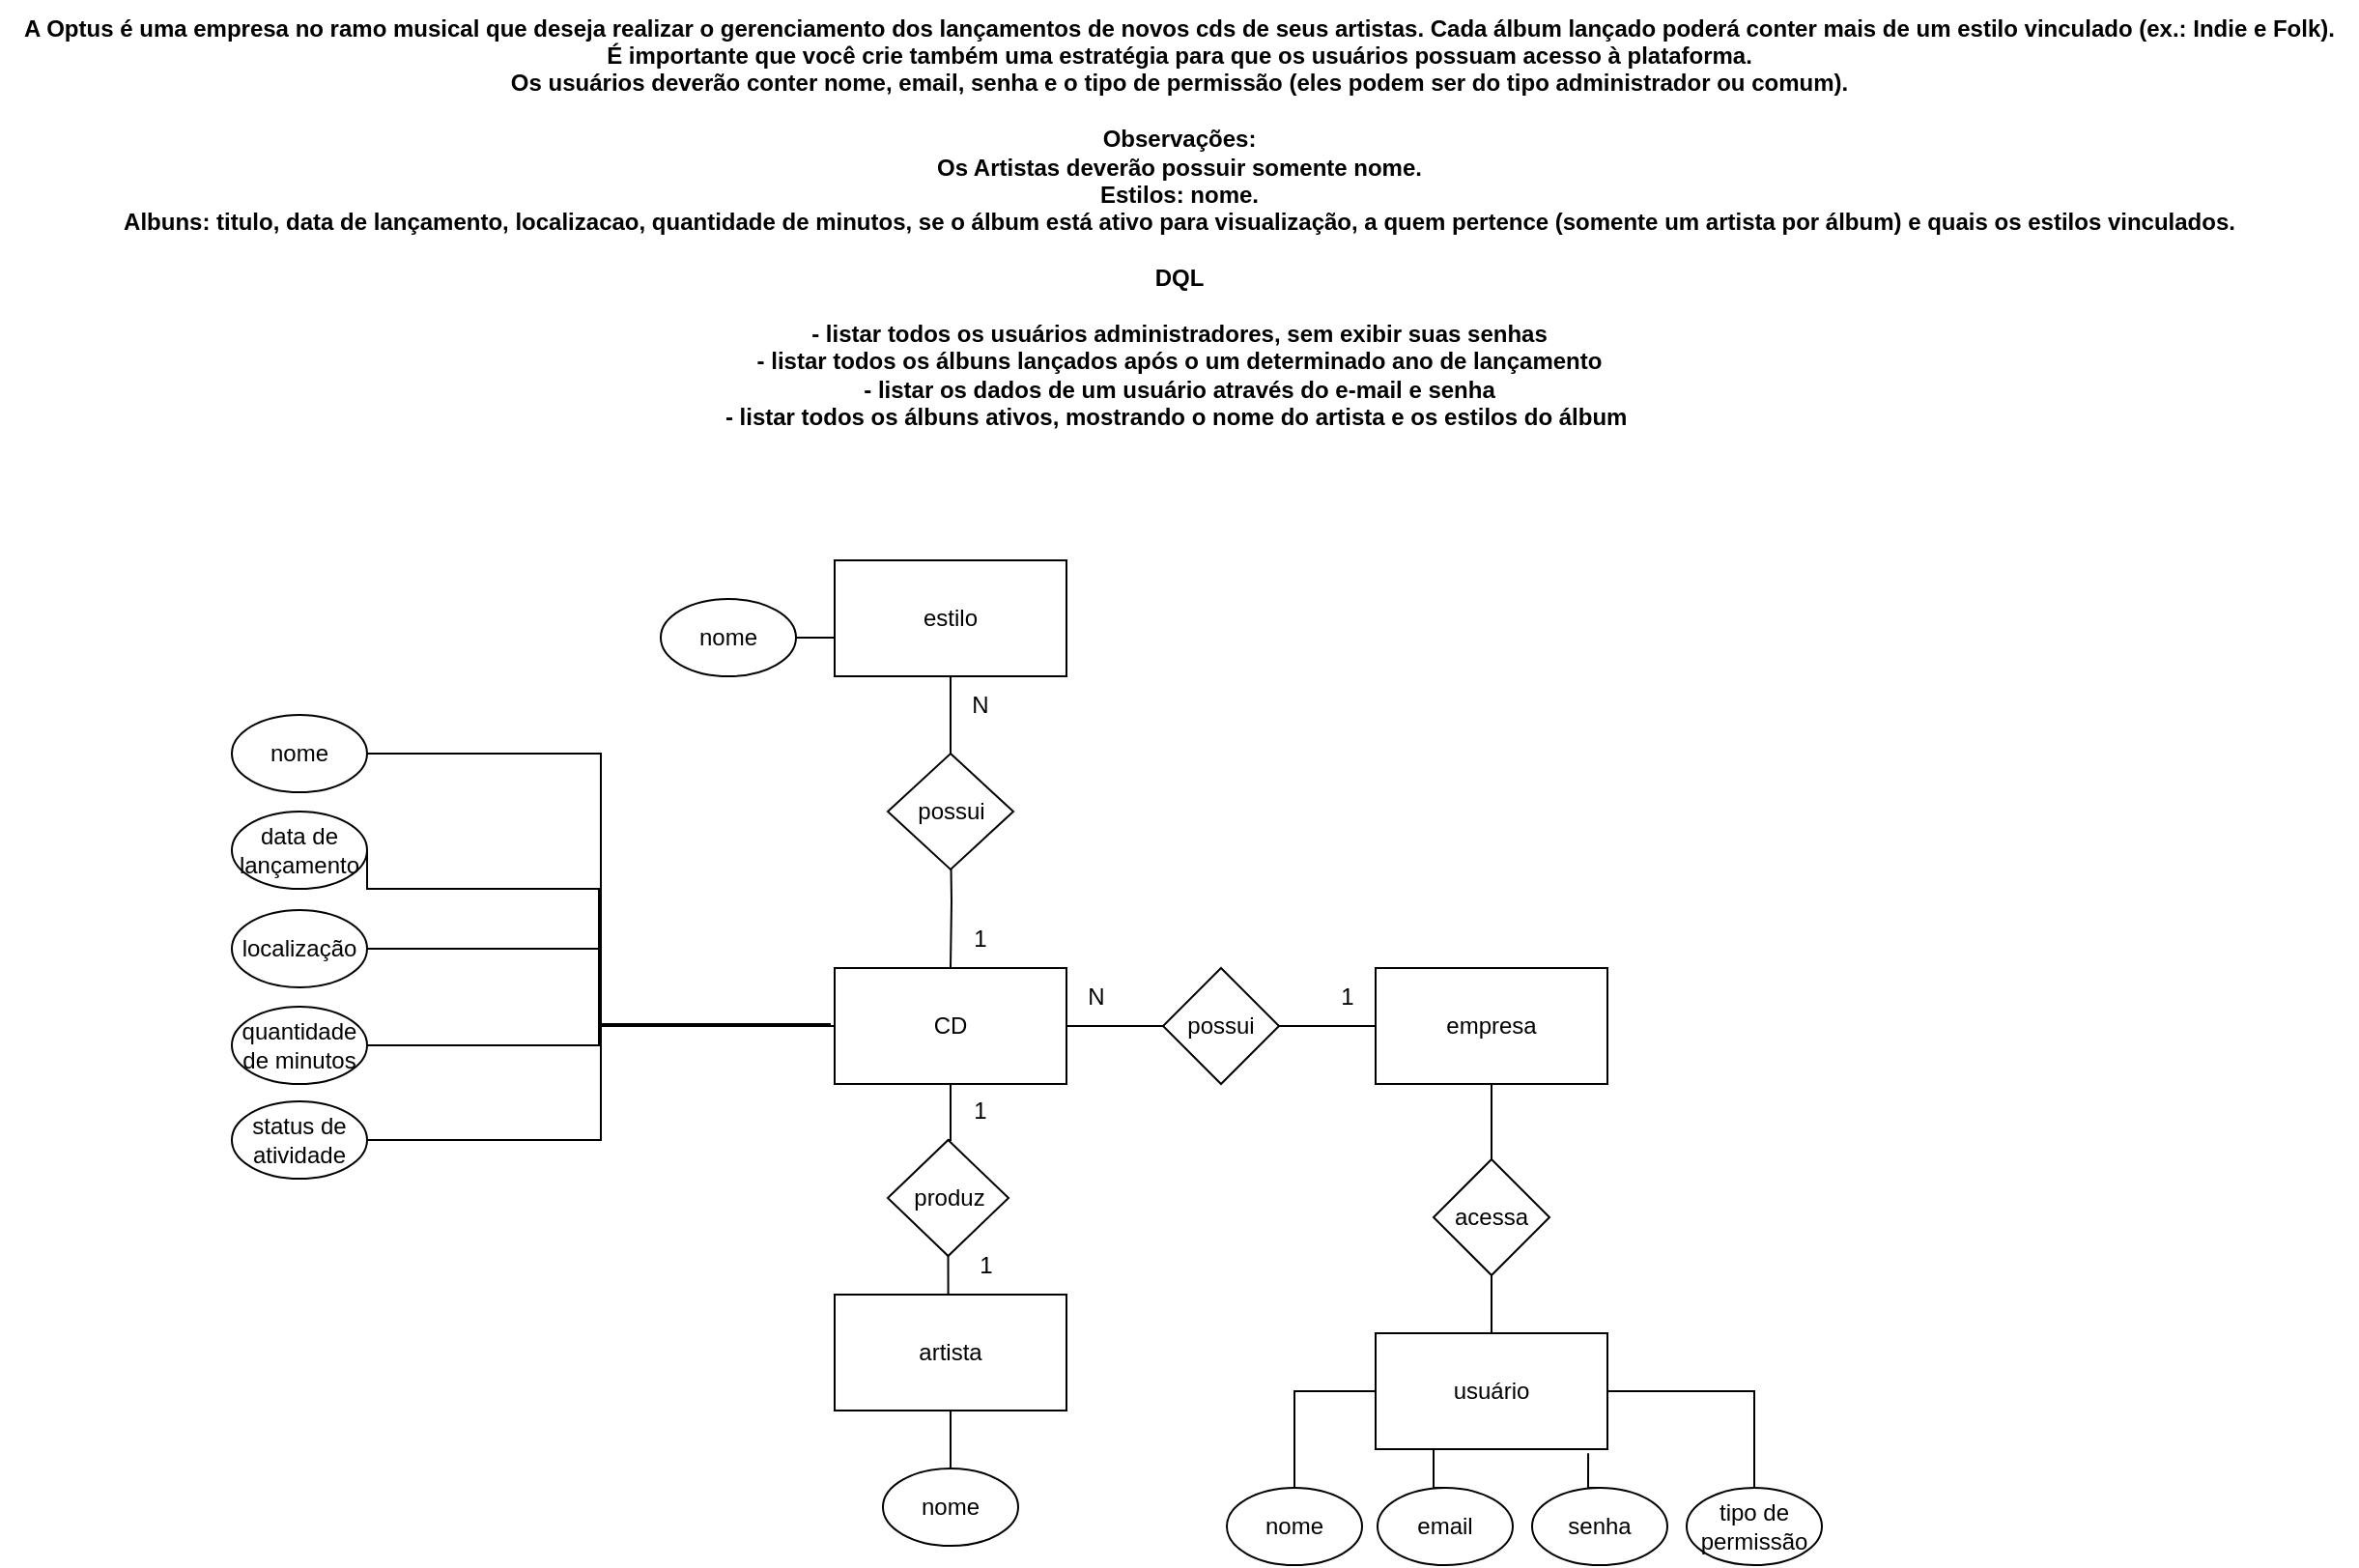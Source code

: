 <mxfile version="21.6.5" type="device">
  <diagram name="Página-1" id="wUt6bu2cucrQEqc247po">
    <mxGraphModel dx="2062" dy="721" grid="1" gridSize="10" guides="1" tooltips="1" connect="1" arrows="1" fold="1" page="1" pageScale="1" pageWidth="827" pageHeight="1169" math="0" shadow="0">
      <root>
        <mxCell id="0" />
        <mxCell id="1" parent="0" />
        <mxCell id="kWm02lygD7cGhgR4Ec7L-1" value="&lt;div&gt;&lt;b&gt;A Optus é uma empresa no ramo musical que deseja realizar o gerenciamento dos lançamentos de novos cds de seus artistas. Cada álbum lançado poderá conter mais de um estilo vinculado (ex.: Indie e Folk).&lt;/b&gt;&lt;/div&gt;&lt;div&gt;&lt;b&gt;É importante que você crie também uma estratégia para que os usuários possuam acesso à plataforma.&lt;/b&gt;&lt;/div&gt;&lt;div&gt;&lt;b&gt;Os usuários deverão conter nome, email, senha e o tipo de permissão (eles podem ser do tipo administrador ou comum).&lt;/b&gt;&lt;/div&gt;&lt;div&gt;&lt;b&gt;&lt;br&gt;&lt;/b&gt;&lt;/div&gt;&lt;div&gt;&lt;b&gt;Observações:&lt;/b&gt;&lt;/div&gt;&lt;div&gt;&lt;b&gt;Os Artistas deverão possuir somente nome.&lt;/b&gt;&lt;/div&gt;&lt;div&gt;&lt;b&gt;Estilos: nome.&lt;/b&gt;&lt;/div&gt;&lt;div&gt;&lt;b&gt;Albuns: titulo, data de lançamento, localizacao, quantidade de minutos, se o álbum está ativo para visualização, a quem pertence (somente um artista por álbum) e quais os estilos vinculados.&lt;/b&gt;&lt;/div&gt;&lt;div&gt;&lt;b&gt;&lt;br&gt;&lt;/b&gt;&lt;/div&gt;&lt;div&gt;&lt;b&gt;DQL&lt;/b&gt;&lt;/div&gt;&lt;div&gt;&lt;b&gt;&lt;br&gt;&lt;/b&gt;&lt;/div&gt;&lt;div&gt;&lt;b&gt;- listar todos os usuários administradores, sem exibir suas senhas&lt;/b&gt;&lt;/div&gt;&lt;div&gt;&lt;b&gt;- listar todos os álbuns lançados após o um determinado ano de lançamento&lt;/b&gt;&lt;/div&gt;&lt;div&gt;&lt;b&gt;- listar os dados de um usuário através do e-mail e senha&lt;/b&gt;&lt;/div&gt;&lt;div&gt;&lt;b&gt;- listar todos os álbuns ativos, mostrando o nome do artista e os estilos do álbum&amp;nbsp;&lt;/b&gt;&lt;/div&gt;" style="text;html=1;align=center;verticalAlign=middle;resizable=1;points=[];autosize=1;strokeColor=none;fillColor=none;movable=1;rotatable=1;deletable=1;editable=1;locked=0;connectable=1;" vertex="1" parent="1">
          <mxGeometry x="-180" y="140" width="1220" height="230" as="geometry" />
        </mxCell>
        <mxCell id="kWm02lygD7cGhgR4Ec7L-24" style="edgeStyle=orthogonalEdgeStyle;rounded=0;orthogonalLoop=1;jettySize=auto;html=1;exitX=0.5;exitY=1;exitDx=0;exitDy=0;endArrow=none;endFill=0;" edge="1" parent="1" source="kWm02lygD7cGhgR4Ec7L-2" target="kWm02lygD7cGhgR4Ec7L-22">
          <mxGeometry relative="1" as="geometry" />
        </mxCell>
        <mxCell id="kWm02lygD7cGhgR4Ec7L-2" value="empresa" style="rounded=0;whiteSpace=wrap;html=1;" vertex="1" parent="1">
          <mxGeometry x="532" y="641" width="120" height="60" as="geometry" />
        </mxCell>
        <mxCell id="kWm02lygD7cGhgR4Ec7L-8" style="edgeStyle=orthogonalEdgeStyle;rounded=0;orthogonalLoop=1;jettySize=auto;html=1;exitX=1;exitY=0.5;exitDx=0;exitDy=0;entryX=0;entryY=0.5;entryDx=0;entryDy=0;endArrow=none;endFill=0;" edge="1" parent="1" source="kWm02lygD7cGhgR4Ec7L-5" target="kWm02lygD7cGhgR4Ec7L-2">
          <mxGeometry relative="1" as="geometry" />
        </mxCell>
        <mxCell id="kWm02lygD7cGhgR4Ec7L-5" value="possui" style="rhombus;whiteSpace=wrap;html=1;" vertex="1" parent="1">
          <mxGeometry x="422" y="641" width="60" height="60" as="geometry" />
        </mxCell>
        <mxCell id="kWm02lygD7cGhgR4Ec7L-7" style="edgeStyle=orthogonalEdgeStyle;rounded=0;orthogonalLoop=1;jettySize=auto;html=1;exitX=1;exitY=0.5;exitDx=0;exitDy=0;entryX=0;entryY=0.5;entryDx=0;entryDy=0;endArrow=none;endFill=0;" edge="1" parent="1" source="kWm02lygD7cGhgR4Ec7L-6" target="kWm02lygD7cGhgR4Ec7L-5">
          <mxGeometry relative="1" as="geometry" />
        </mxCell>
        <mxCell id="kWm02lygD7cGhgR4Ec7L-6" value="CD" style="rounded=0;whiteSpace=wrap;html=1;" vertex="1" parent="1">
          <mxGeometry x="252" y="641" width="120" height="60" as="geometry" />
        </mxCell>
        <mxCell id="kWm02lygD7cGhgR4Ec7L-16" style="edgeStyle=orthogonalEdgeStyle;rounded=0;orthogonalLoop=1;jettySize=auto;html=1;exitX=0.5;exitY=1;exitDx=0;exitDy=0;entryX=0.5;entryY=0;entryDx=0;entryDy=0;endArrow=none;endFill=0;" edge="1" parent="1" target="kWm02lygD7cGhgR4Ec7L-6">
          <mxGeometry relative="1" as="geometry">
            <mxPoint x="312" y="571" as="sourcePoint" />
          </mxGeometry>
        </mxCell>
        <mxCell id="kWm02lygD7cGhgR4Ec7L-13" value="estilo" style="rounded=0;whiteSpace=wrap;html=1;" vertex="1" parent="1">
          <mxGeometry x="252" y="430" width="120" height="60" as="geometry" />
        </mxCell>
        <mxCell id="kWm02lygD7cGhgR4Ec7L-15" style="edgeStyle=orthogonalEdgeStyle;rounded=0;orthogonalLoop=1;jettySize=auto;html=1;exitX=1;exitY=0.5;exitDx=0;exitDy=0;endArrow=none;endFill=0;" edge="1" parent="1" source="kWm02lygD7cGhgR4Ec7L-14" target="kWm02lygD7cGhgR4Ec7L-13">
          <mxGeometry relative="1" as="geometry">
            <mxPoint x="252" y="541" as="targetPoint" />
          </mxGeometry>
        </mxCell>
        <mxCell id="kWm02lygD7cGhgR4Ec7L-14" value="nome" style="ellipse;whiteSpace=wrap;html=1;" vertex="1" parent="1">
          <mxGeometry x="162" y="450" width="70" height="40" as="geometry" />
        </mxCell>
        <mxCell id="kWm02lygD7cGhgR4Ec7L-17" value="N" style="text;html=1;align=center;verticalAlign=middle;resizable=0;points=[];autosize=1;strokeColor=none;fillColor=none;" vertex="1" parent="1">
          <mxGeometry x="312" y="490" width="30" height="30" as="geometry" />
        </mxCell>
        <mxCell id="kWm02lygD7cGhgR4Ec7L-18" value="1" style="text;html=1;align=center;verticalAlign=middle;resizable=0;points=[];autosize=1;strokeColor=none;fillColor=none;" vertex="1" parent="1">
          <mxGeometry x="312" y="611" width="30" height="30" as="geometry" />
        </mxCell>
        <mxCell id="kWm02lygD7cGhgR4Ec7L-22" value="acessa" style="rhombus;whiteSpace=wrap;html=1;" vertex="1" parent="1">
          <mxGeometry x="562" y="740" width="60" height="60" as="geometry" />
        </mxCell>
        <mxCell id="kWm02lygD7cGhgR4Ec7L-25" style="edgeStyle=orthogonalEdgeStyle;rounded=0;orthogonalLoop=1;jettySize=auto;html=1;exitX=0.5;exitY=0;exitDx=0;exitDy=0;entryX=0.5;entryY=1;entryDx=0;entryDy=0;endArrow=none;endFill=0;" edge="1" parent="1" source="kWm02lygD7cGhgR4Ec7L-23" target="kWm02lygD7cGhgR4Ec7L-22">
          <mxGeometry relative="1" as="geometry" />
        </mxCell>
        <mxCell id="kWm02lygD7cGhgR4Ec7L-23" value="usuário" style="rounded=0;whiteSpace=wrap;html=1;" vertex="1" parent="1">
          <mxGeometry x="532" y="830" width="120" height="60" as="geometry" />
        </mxCell>
        <mxCell id="kWm02lygD7cGhgR4Ec7L-28" style="edgeStyle=orthogonalEdgeStyle;rounded=0;orthogonalLoop=1;jettySize=auto;html=1;exitX=0.5;exitY=0;exitDx=0;exitDy=0;entryX=0.5;entryY=1;entryDx=0;entryDy=0;endArrow=none;endFill=0;" edge="1" parent="1" source="kWm02lygD7cGhgR4Ec7L-27" target="kWm02lygD7cGhgR4Ec7L-13">
          <mxGeometry relative="1" as="geometry" />
        </mxCell>
        <mxCell id="kWm02lygD7cGhgR4Ec7L-27" value="possui" style="rhombus;whiteSpace=wrap;html=1;" vertex="1" parent="1">
          <mxGeometry x="279.5" y="530" width="65" height="60" as="geometry" />
        </mxCell>
        <mxCell id="kWm02lygD7cGhgR4Ec7L-31" style="edgeStyle=orthogonalEdgeStyle;rounded=0;orthogonalLoop=1;jettySize=auto;html=1;exitX=1;exitY=0.5;exitDx=0;exitDy=0;entryX=0;entryY=0.5;entryDx=0;entryDy=0;endArrow=none;endFill=0;" edge="1" parent="1" source="kWm02lygD7cGhgR4Ec7L-30" target="kWm02lygD7cGhgR4Ec7L-6">
          <mxGeometry relative="1" as="geometry" />
        </mxCell>
        <mxCell id="kWm02lygD7cGhgR4Ec7L-30" value="nome" style="ellipse;whiteSpace=wrap;html=1;" vertex="1" parent="1">
          <mxGeometry x="-60" y="510" width="70" height="40" as="geometry" />
        </mxCell>
        <mxCell id="kWm02lygD7cGhgR4Ec7L-36" style="edgeStyle=orthogonalEdgeStyle;rounded=0;orthogonalLoop=1;jettySize=auto;html=1;exitX=0.5;exitY=0;exitDx=0;exitDy=0;entryX=0.5;entryY=1;entryDx=0;entryDy=0;endArrow=none;endFill=0;" edge="1" parent="1" source="kWm02lygD7cGhgR4Ec7L-32" target="kWm02lygD7cGhgR4Ec7L-33">
          <mxGeometry relative="1" as="geometry" />
        </mxCell>
        <mxCell id="kWm02lygD7cGhgR4Ec7L-32" value="artista" style="rounded=0;whiteSpace=wrap;html=1;" vertex="1" parent="1">
          <mxGeometry x="252" y="810" width="120" height="60" as="geometry" />
        </mxCell>
        <mxCell id="kWm02lygD7cGhgR4Ec7L-37" style="edgeStyle=orthogonalEdgeStyle;rounded=0;orthogonalLoop=1;jettySize=auto;html=1;exitX=0.5;exitY=0;exitDx=0;exitDy=0;entryX=0.5;entryY=1;entryDx=0;entryDy=0;endArrow=none;endFill=0;" edge="1" parent="1" source="kWm02lygD7cGhgR4Ec7L-33" target="kWm02lygD7cGhgR4Ec7L-6">
          <mxGeometry relative="1" as="geometry" />
        </mxCell>
        <mxCell id="kWm02lygD7cGhgR4Ec7L-33" value="produz" style="rhombus;whiteSpace=wrap;html=1;" vertex="1" parent="1">
          <mxGeometry x="279.5" y="730" width="62.5" height="60" as="geometry" />
        </mxCell>
        <mxCell id="kWm02lygD7cGhgR4Ec7L-35" style="edgeStyle=orthogonalEdgeStyle;rounded=0;orthogonalLoop=1;jettySize=auto;html=1;exitX=0.5;exitY=0;exitDx=0;exitDy=0;entryX=0.5;entryY=1;entryDx=0;entryDy=0;endArrow=none;endFill=0;" edge="1" parent="1" source="kWm02lygD7cGhgR4Ec7L-34" target="kWm02lygD7cGhgR4Ec7L-32">
          <mxGeometry relative="1" as="geometry" />
        </mxCell>
        <mxCell id="kWm02lygD7cGhgR4Ec7L-34" value="nome" style="ellipse;whiteSpace=wrap;html=1;" vertex="1" parent="1">
          <mxGeometry x="277" y="900" width="70" height="40" as="geometry" />
        </mxCell>
        <mxCell id="kWm02lygD7cGhgR4Ec7L-43" value="" style="group" vertex="1" connectable="0" parent="1">
          <mxGeometry x="455" y="910" width="308" height="40" as="geometry" />
        </mxCell>
        <mxCell id="kWm02lygD7cGhgR4Ec7L-39" value="nome" style="ellipse;whiteSpace=wrap;html=1;" vertex="1" parent="kWm02lygD7cGhgR4Ec7L-43">
          <mxGeometry width="70" height="40" as="geometry" />
        </mxCell>
        <mxCell id="kWm02lygD7cGhgR4Ec7L-40" value="email" style="ellipse;whiteSpace=wrap;html=1;" vertex="1" parent="kWm02lygD7cGhgR4Ec7L-43">
          <mxGeometry x="78" width="70" height="40" as="geometry" />
        </mxCell>
        <mxCell id="kWm02lygD7cGhgR4Ec7L-41" value="senha" style="ellipse;whiteSpace=wrap;html=1;" vertex="1" parent="kWm02lygD7cGhgR4Ec7L-43">
          <mxGeometry x="158" width="70" height="40" as="geometry" />
        </mxCell>
        <mxCell id="kWm02lygD7cGhgR4Ec7L-42" value="tipo de permissão" style="ellipse;whiteSpace=wrap;html=1;" vertex="1" parent="kWm02lygD7cGhgR4Ec7L-43">
          <mxGeometry x="238" width="70" height="40" as="geometry" />
        </mxCell>
        <mxCell id="kWm02lygD7cGhgR4Ec7L-45" style="edgeStyle=orthogonalEdgeStyle;rounded=0;orthogonalLoop=1;jettySize=auto;html=1;exitX=0.5;exitY=0;exitDx=0;exitDy=0;entryX=0;entryY=0.5;entryDx=0;entryDy=0;endArrow=none;endFill=0;" edge="1" parent="1" source="kWm02lygD7cGhgR4Ec7L-39" target="kWm02lygD7cGhgR4Ec7L-23">
          <mxGeometry relative="1" as="geometry" />
        </mxCell>
        <mxCell id="kWm02lygD7cGhgR4Ec7L-46" style="edgeStyle=orthogonalEdgeStyle;rounded=0;orthogonalLoop=1;jettySize=auto;html=1;exitX=0.5;exitY=0;exitDx=0;exitDy=0;entryX=0.25;entryY=1;entryDx=0;entryDy=0;endArrow=none;endFill=0;" edge="1" parent="1" source="kWm02lygD7cGhgR4Ec7L-40" target="kWm02lygD7cGhgR4Ec7L-23">
          <mxGeometry relative="1" as="geometry" />
        </mxCell>
        <mxCell id="kWm02lygD7cGhgR4Ec7L-47" style="edgeStyle=orthogonalEdgeStyle;rounded=0;orthogonalLoop=1;jettySize=auto;html=1;exitX=0.5;exitY=0;exitDx=0;exitDy=0;entryX=0.917;entryY=1.036;entryDx=0;entryDy=0;entryPerimeter=0;endArrow=none;endFill=0;" edge="1" parent="1" source="kWm02lygD7cGhgR4Ec7L-41" target="kWm02lygD7cGhgR4Ec7L-23">
          <mxGeometry relative="1" as="geometry" />
        </mxCell>
        <mxCell id="kWm02lygD7cGhgR4Ec7L-48" style="edgeStyle=orthogonalEdgeStyle;rounded=0;orthogonalLoop=1;jettySize=auto;html=1;exitX=0.5;exitY=0;exitDx=0;exitDy=0;entryX=1;entryY=0.5;entryDx=0;entryDy=0;endArrow=none;endFill=0;" edge="1" parent="1" source="kWm02lygD7cGhgR4Ec7L-42" target="kWm02lygD7cGhgR4Ec7L-23">
          <mxGeometry relative="1" as="geometry" />
        </mxCell>
        <mxCell id="kWm02lygD7cGhgR4Ec7L-56" style="edgeStyle=orthogonalEdgeStyle;rounded=0;orthogonalLoop=1;jettySize=auto;html=1;exitX=1;exitY=0.5;exitDx=0;exitDy=0;endArrow=none;endFill=0;" edge="1" parent="1" source="kWm02lygD7cGhgR4Ec7L-49">
          <mxGeometry relative="1" as="geometry">
            <mxPoint x="250" y="670" as="targetPoint" />
            <Array as="points">
              <mxPoint x="10" y="600" />
              <mxPoint x="130" y="600" />
              <mxPoint x="130" y="670" />
            </Array>
          </mxGeometry>
        </mxCell>
        <mxCell id="kWm02lygD7cGhgR4Ec7L-49" value="data de lançamento" style="ellipse;whiteSpace=wrap;html=1;" vertex="1" parent="1">
          <mxGeometry x="-60" y="560" width="70" height="40" as="geometry" />
        </mxCell>
        <mxCell id="kWm02lygD7cGhgR4Ec7L-55" style="edgeStyle=orthogonalEdgeStyle;rounded=0;orthogonalLoop=1;jettySize=auto;html=1;exitX=1;exitY=0.5;exitDx=0;exitDy=0;entryX=0;entryY=0.5;entryDx=0;entryDy=0;endArrow=none;endFill=0;" edge="1" parent="1" source="kWm02lygD7cGhgR4Ec7L-50" target="kWm02lygD7cGhgR4Ec7L-6">
          <mxGeometry relative="1" as="geometry" />
        </mxCell>
        <mxCell id="kWm02lygD7cGhgR4Ec7L-50" value="localização" style="ellipse;whiteSpace=wrap;html=1;" vertex="1" parent="1">
          <mxGeometry x="-60" y="611" width="70" height="40" as="geometry" />
        </mxCell>
        <mxCell id="kWm02lygD7cGhgR4Ec7L-54" style="edgeStyle=orthogonalEdgeStyle;rounded=0;orthogonalLoop=1;jettySize=auto;html=1;exitX=1;exitY=0.5;exitDx=0;exitDy=0;endArrow=none;endFill=0;" edge="1" parent="1" source="kWm02lygD7cGhgR4Ec7L-51">
          <mxGeometry relative="1" as="geometry">
            <mxPoint x="250" y="670" as="targetPoint" />
          </mxGeometry>
        </mxCell>
        <mxCell id="kWm02lygD7cGhgR4Ec7L-51" value="quantidade de minutos" style="ellipse;whiteSpace=wrap;html=1;" vertex="1" parent="1">
          <mxGeometry x="-60" y="661" width="70" height="40" as="geometry" />
        </mxCell>
        <mxCell id="kWm02lygD7cGhgR4Ec7L-53" style="edgeStyle=orthogonalEdgeStyle;rounded=0;orthogonalLoop=1;jettySize=auto;html=1;exitX=1;exitY=0.5;exitDx=0;exitDy=0;entryX=0;entryY=0.5;entryDx=0;entryDy=0;endArrow=none;endFill=0;" edge="1" parent="1" source="kWm02lygD7cGhgR4Ec7L-52" target="kWm02lygD7cGhgR4Ec7L-6">
          <mxGeometry relative="1" as="geometry" />
        </mxCell>
        <mxCell id="kWm02lygD7cGhgR4Ec7L-52" value="status de atividade" style="ellipse;whiteSpace=wrap;html=1;" vertex="1" parent="1">
          <mxGeometry x="-60" y="710" width="70" height="40" as="geometry" />
        </mxCell>
        <mxCell id="kWm02lygD7cGhgR4Ec7L-57" value="1" style="text;html=1;align=center;verticalAlign=middle;resizable=0;points=[];autosize=1;strokeColor=none;fillColor=none;" vertex="1" parent="1">
          <mxGeometry x="314.5" y="780" width="30" height="30" as="geometry" />
        </mxCell>
        <mxCell id="kWm02lygD7cGhgR4Ec7L-58" value="1" style="text;html=1;align=center;verticalAlign=middle;resizable=0;points=[];autosize=1;strokeColor=none;fillColor=none;" vertex="1" parent="1">
          <mxGeometry x="312" y="700" width="30" height="30" as="geometry" />
        </mxCell>
        <mxCell id="kWm02lygD7cGhgR4Ec7L-59" value="N" style="text;html=1;align=center;verticalAlign=middle;resizable=0;points=[];autosize=1;strokeColor=none;fillColor=none;" vertex="1" parent="1">
          <mxGeometry x="372" y="641" width="30" height="30" as="geometry" />
        </mxCell>
        <mxCell id="kWm02lygD7cGhgR4Ec7L-60" value="1" style="text;html=1;align=center;verticalAlign=middle;resizable=0;points=[];autosize=1;strokeColor=none;fillColor=none;" vertex="1" parent="1">
          <mxGeometry x="502" y="641" width="30" height="30" as="geometry" />
        </mxCell>
      </root>
    </mxGraphModel>
  </diagram>
</mxfile>
